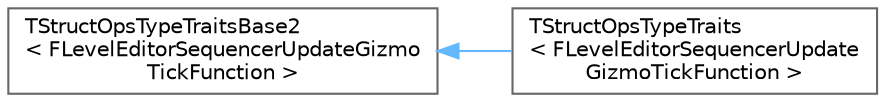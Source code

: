 digraph "Graphical Class Hierarchy"
{
 // INTERACTIVE_SVG=YES
 // LATEX_PDF_SIZE
  bgcolor="transparent";
  edge [fontname=Helvetica,fontsize=10,labelfontname=Helvetica,labelfontsize=10];
  node [fontname=Helvetica,fontsize=10,shape=box,height=0.2,width=0.4];
  rankdir="LR";
  Node0 [id="Node000000",label="TStructOpsTypeTraitsBase2\l\< FLevelEditorSequencerUpdateGizmo\lTickFunction \>",height=0.2,width=0.4,color="grey40", fillcolor="white", style="filled",URL="$d9/df0/structTStructOpsTypeTraitsBase2.html",tooltip=" "];
  Node0 -> Node1 [id="edge8578_Node000000_Node000001",dir="back",color="steelblue1",style="solid",tooltip=" "];
  Node1 [id="Node000001",label="TStructOpsTypeTraits\l\< FLevelEditorSequencerUpdate\lGizmoTickFunction \>",height=0.2,width=0.4,color="grey40", fillcolor="white", style="filled",URL="$d8/dc2/structTStructOpsTypeTraits_3_01FLevelEditorSequencerUpdateGizmoTickFunction_01_4.html",tooltip="Tick function whose sole purpose is to update the gizmo position after any root motion may have run o..."];
}

